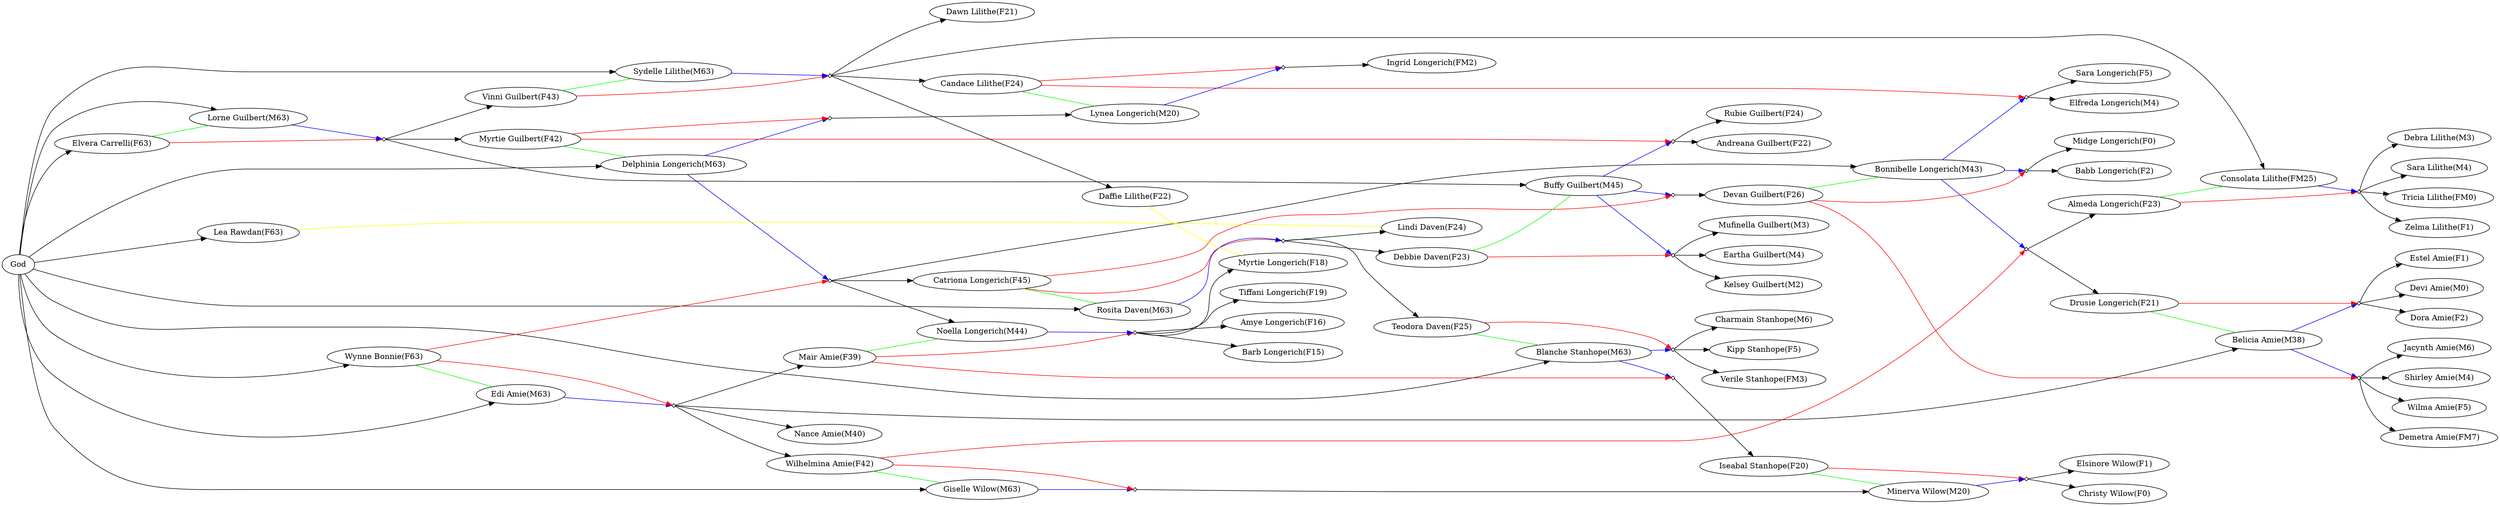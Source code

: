 digraph big{
rankdir = LR
"Almeda Longerich(F23)Consolata Lilithe(FM25)" -> "Debra Lilithe(M3)"
"Almeda Longerich(F23)" -> "Consolata Lilithe(FM25)" [dir=none,color="green"]
"Almeda Longerich(F23)Consolata Lilithe(FM25)" [label="",shape=diamond,height=.1,width=.1]"Almeda Longerich(F23)" -> "Almeda Longerich(F23)Consolata Lilithe(FM25)" [color="red"]
"Almeda Longerich(F23)Consolata Lilithe(FM25)" -> "Sara Lilithe(M4)"
"Almeda Longerich(F23)Consolata Lilithe(FM25)" -> "Tricia Lilithe(FM0)"
"Almeda Longerich(F23)Consolata Lilithe(FM25)" -> "Zelma Lilithe(F1)"
"Belicia Amie(M38)" -> "Devan Guilbert(F26)Belicia Amie(M38)" [color="blue"]
"Belicia Amie(M38)" -> "Drusie Longerich(F21)Belicia Amie(M38)" [color="blue"]
"Blanche Stanhope(M63)" -> "Mair Amie(F39)Blanche Stanhope(M63)" [color="blue"]
"Blanche Stanhope(M63)" -> "Teodora Daven(F25)Blanche Stanhope(M63)" [color="blue"]
"Bonnibelle Longerich(M43)" -> "Candace Lilithe(F24)Bonnibelle Longerich(M43)" [color="blue"]
"Bonnibelle Longerich(M43)" -> "Devan Guilbert(F26)Bonnibelle Longerich(M43)" [color="blue"]
"Bonnibelle Longerich(M43)" -> "Wilhelmina Amie(F42)Bonnibelle Longerich(M43)" [color="blue"]
"Buffy Guilbert(M45)" -> "Catriona Longerich(F45)Buffy Guilbert(M45)" [color="blue"]
"Buffy Guilbert(M45)" -> "Debbie Daven(F23)Buffy Guilbert(M45)" [color="blue"]
"Buffy Guilbert(M45)" -> "Myrtie Guilbert(F42)Buffy Guilbert(M45)" [color="blue"]
"Candace Lilithe(F24)Bonnibelle Longerich(M43)" -> "Elfreda Longerich(M4)"
"Candace Lilithe(F24)Bonnibelle Longerich(M43)" [label="",shape=diamond,height=.1,width=.1]"Candace Lilithe(F24)" -> "Candace Lilithe(F24)Bonnibelle Longerich(M43)" [color="red"]
"Candace Lilithe(F24)Bonnibelle Longerich(M43)" -> "Sara Longerich(F5)"
"Candace Lilithe(F24)" -> "Lynea Longerich(M20)" [dir=none,color="green"]
"Candace Lilithe(F24)Lynea Longerich(M20)" -> "Ingrid Longerich(FM2)"
"Candace Lilithe(F24)Lynea Longerich(M20)" [label="",shape=diamond,height=.1,width=.1]"Candace Lilithe(F24)" -> "Candace Lilithe(F24)Lynea Longerich(M20)" [color="red"]
"Catriona Longerich(F45)Buffy Guilbert(M45)" -> "Devan Guilbert(F26)"
"Catriona Longerich(F45)Buffy Guilbert(M45)" [label="",shape=diamond,height=.1,width=.1]"Catriona Longerich(F45)" -> "Catriona Longerich(F45)Buffy Guilbert(M45)" [color="red"]
"Catriona Longerich(F45)Rosita Daven(M63)" -> "Debbie Daven(F23)"
"Catriona Longerich(F45)" -> "Rosita Daven(M63)" [dir=none,color="green"]
"Catriona Longerich(F45)Rosita Daven(M63)" [label="",shape=diamond,height=.1,width=.1]"Catriona Longerich(F45)" -> "Catriona Longerich(F45)Rosita Daven(M63)" [color="red"]
"Catriona Longerich(F45)Rosita Daven(M63)" -> "Lindi Daven(F24)"
"Catriona Longerich(F45)Rosita Daven(M63)" -> "Teodora Daven(F25)"
"Consolata Lilithe(FM25)" -> "Almeda Longerich(F23)Consolata Lilithe(FM25)" [color="blue"]
"Daffie Lilithe(F22)" -> "Myrtie Longerich(F18)" [dir=none,color="yellow"]
"Debbie Daven(F23)" -> "Buffy Guilbert(M45)" [dir=none,color="green"]
"Debbie Daven(F23)Buffy Guilbert(M45)" -> "Eartha Guilbert(M4)"
"Debbie Daven(F23)Buffy Guilbert(M45)" -> "Kelsey Guilbert(M2)"
"Debbie Daven(F23)Buffy Guilbert(M45)" [label="",shape=diamond,height=.1,width=.1]"Debbie Daven(F23)" -> "Debbie Daven(F23)Buffy Guilbert(M45)" [color="red"]
"Debbie Daven(F23)Buffy Guilbert(M45)" -> "Mufinella Guilbert(M3)"
"Delphinia Longerich(M63)" -> "Myrtie Guilbert(F42)Delphinia Longerich(M63)" [color="blue"]
"Delphinia Longerich(M63)" -> "Wynne Bonnie(F63)Delphinia Longerich(M63)" [color="blue"]
"Devan Guilbert(F26)Belicia Amie(M38)" -> "Demetra Amie(FM7)"
"Devan Guilbert(F26)Belicia Amie(M38)" -> "Jacynth Amie(M6)"
"Devan Guilbert(F26)Belicia Amie(M38)" [label="",shape=diamond,height=.1,width=.1]"Devan Guilbert(F26)" -> "Devan Guilbert(F26)Belicia Amie(M38)" [color="red"]
"Devan Guilbert(F26)Belicia Amie(M38)" -> "Shirley Amie(M4)"
"Devan Guilbert(F26)Belicia Amie(M38)" -> "Wilma Amie(F5)"
"Devan Guilbert(F26)Bonnibelle Longerich(M43)" -> "Babb Longerich(F2)"
"Devan Guilbert(F26)" -> "Bonnibelle Longerich(M43)" [dir=none,color="green"]
"Devan Guilbert(F26)Bonnibelle Longerich(M43)" [label="",shape=diamond,height=.1,width=.1]"Devan Guilbert(F26)" -> "Devan Guilbert(F26)Bonnibelle Longerich(M43)" [color="red"]
"Devan Guilbert(F26)Bonnibelle Longerich(M43)" -> "Midge Longerich(F0)"
"Drusie Longerich(F21)Belicia Amie(M38)" -> "Devi Amie(M0)"
"Drusie Longerich(F21)" -> "Belicia Amie(M38)" [dir=none,color="green"]
"Drusie Longerich(F21)Belicia Amie(M38)" -> "Dora Amie(F2)"
"Drusie Longerich(F21)Belicia Amie(M38)" -> "Estel Amie(F1)"
"Drusie Longerich(F21)Belicia Amie(M38)" [label="",shape=diamond,height=.1,width=.1]"Drusie Longerich(F21)" -> "Drusie Longerich(F21)Belicia Amie(M38)" [color="red"]
"Edi Amie(M63)" -> "Wynne Bonnie(F63)Edi Amie(M63)" [color="blue"]
"Elvera Carrelli(F63)Lorne Guilbert(M63)" -> "Buffy Guilbert(M45)"
"Elvera Carrelli(F63)" -> "Lorne Guilbert(M63)" [dir=none,color="green"]
"Elvera Carrelli(F63)Lorne Guilbert(M63)" [label="",shape=diamond,height=.1,width=.1]"Elvera Carrelli(F63)" -> "Elvera Carrelli(F63)Lorne Guilbert(M63)" [color="red"]
"Elvera Carrelli(F63)Lorne Guilbert(M63)" -> "Myrtie Guilbert(F42)"
"Elvera Carrelli(F63)Lorne Guilbert(M63)" -> "Vinni Guilbert(F43)"
"Giselle Wilow(M63)" -> "Wilhelmina Amie(F42)Giselle Wilow(M63)" [color="blue"]
"God" -> "Blanche Stanhope(M63)"
"God" -> "Delphinia Longerich(M63)"
"God" -> "Edi Amie(M63)"
"God" -> "Elvera Carrelli(F63)"
"God" -> "Giselle Wilow(M63)"
"God" -> "Lea Rawdan(F63)"
"God" -> "Lorne Guilbert(M63)"
"God" -> "Rosita Daven(M63)"
"God" -> "Sydelle Lilithe(M63)"
"God" -> "Wynne Bonnie(F63)"
"Iseabal Stanhope(F20)Minerva Wilow(M20)" -> "Christy Wilow(F0)"
"Iseabal Stanhope(F20)" -> "Minerva Wilow(M20)" [dir=none,color="green"]
"Iseabal Stanhope(F20)Minerva Wilow(M20)" -> "Elsinore Wilow(F1)"
"Iseabal Stanhope(F20)Minerva Wilow(M20)" [label="",shape=diamond,height=.1,width=.1]"Iseabal Stanhope(F20)" -> "Iseabal Stanhope(F20)Minerva Wilow(M20)" [color="red"]
"Lea Rawdan(F63)" -> "Lindi Daven(F24)" [dir=none,color="yellow"]
"Lorne Guilbert(M63)" -> "Elvera Carrelli(F63)Lorne Guilbert(M63)" [color="blue"]
"Lynea Longerich(M20)" -> "Candace Lilithe(F24)Lynea Longerich(M20)" [color="blue"]
"Mair Amie(F39)Blanche Stanhope(M63)" -> "Iseabal Stanhope(F20)"
"Mair Amie(F39)Blanche Stanhope(M63)" [label="",shape=diamond,height=.1,width=.1]"Mair Amie(F39)" -> "Mair Amie(F39)Blanche Stanhope(M63)" [color="red"]
"Mair Amie(F39)Noella Longerich(M44)" -> "Amye Longerich(F16)"
"Mair Amie(F39)Noella Longerich(M44)" -> "Barb Longerich(F15)"
"Mair Amie(F39)" -> "Noella Longerich(M44)" [dir=none,color="green"]
"Mair Amie(F39)Noella Longerich(M44)" [label="",shape=diamond,height=.1,width=.1]"Mair Amie(F39)" -> "Mair Amie(F39)Noella Longerich(M44)" [color="red"]
"Mair Amie(F39)Noella Longerich(M44)" -> "Myrtie Longerich(F18)"
"Mair Amie(F39)Noella Longerich(M44)" -> "Tiffani Longerich(F19)"
"Minerva Wilow(M20)" -> "Iseabal Stanhope(F20)Minerva Wilow(M20)" [color="blue"]
"Myrtie Guilbert(F42)Buffy Guilbert(M45)" -> "Andreana Guilbert(F22)"
"Myrtie Guilbert(F42)Buffy Guilbert(M45)" [label="",shape=diamond,height=.1,width=.1]"Myrtie Guilbert(F42)" -> "Myrtie Guilbert(F42)Buffy Guilbert(M45)" [color="red"]
"Myrtie Guilbert(F42)Buffy Guilbert(M45)" -> "Rubie Guilbert(F24)"
"Myrtie Guilbert(F42)" -> "Delphinia Longerich(M63)" [dir=none,color="green"]
"Myrtie Guilbert(F42)Delphinia Longerich(M63)" [label="",shape=diamond,height=.1,width=.1]"Myrtie Guilbert(F42)" -> "Myrtie Guilbert(F42)Delphinia Longerich(M63)" [color="red"]
"Myrtie Guilbert(F42)Delphinia Longerich(M63)" -> "Lynea Longerich(M20)"
"Noella Longerich(M44)" -> "Mair Amie(F39)Noella Longerich(M44)" [color="blue"]
"Rosita Daven(M63)" -> "Catriona Longerich(F45)Rosita Daven(M63)" [color="blue"]
"Sydelle Lilithe(M63)" -> "Vinni Guilbert(F43)Sydelle Lilithe(M63)" [color="blue"]
"Teodora Daven(F25)Blanche Stanhope(M63)" -> "Charmain Stanhope(M6)"
"Teodora Daven(F25)" -> "Blanche Stanhope(M63)" [dir=none,color="green"]
"Teodora Daven(F25)Blanche Stanhope(M63)" -> "Kipp Stanhope(F5)"
"Teodora Daven(F25)Blanche Stanhope(M63)" [label="",shape=diamond,height=.1,width=.1]"Teodora Daven(F25)" -> "Teodora Daven(F25)Blanche Stanhope(M63)" [color="red"]
"Teodora Daven(F25)Blanche Stanhope(M63)" -> "Verile Stanhope(FM3)"
"Vinni Guilbert(F43)Sydelle Lilithe(M63)" -> "Candace Lilithe(F24)"
"Vinni Guilbert(F43)Sydelle Lilithe(M63)" -> "Consolata Lilithe(FM25)"
"Vinni Guilbert(F43)Sydelle Lilithe(M63)" -> "Daffie Lilithe(F22)"
"Vinni Guilbert(F43)Sydelle Lilithe(M63)" -> "Dawn Lilithe(F21)"
"Vinni Guilbert(F43)" -> "Sydelle Lilithe(M63)" [dir=none,color="green"]
"Vinni Guilbert(F43)Sydelle Lilithe(M63)" [label="",shape=diamond,height=.1,width=.1]"Vinni Guilbert(F43)" -> "Vinni Guilbert(F43)Sydelle Lilithe(M63)" [color="red"]
"Wilhelmina Amie(F42)Bonnibelle Longerich(M43)" -> "Almeda Longerich(F23)"
"Wilhelmina Amie(F42)Bonnibelle Longerich(M43)" -> "Drusie Longerich(F21)"
"Wilhelmina Amie(F42)Bonnibelle Longerich(M43)" [label="",shape=diamond,height=.1,width=.1]"Wilhelmina Amie(F42)" -> "Wilhelmina Amie(F42)Bonnibelle Longerich(M43)" [color="red"]
"Wilhelmina Amie(F42)" -> "Giselle Wilow(M63)" [dir=none,color="green"]
"Wilhelmina Amie(F42)Giselle Wilow(M63)" [label="",shape=diamond,height=.1,width=.1]"Wilhelmina Amie(F42)" -> "Wilhelmina Amie(F42)Giselle Wilow(M63)" [color="red"]
"Wilhelmina Amie(F42)Giselle Wilow(M63)" -> "Minerva Wilow(M20)"
"Wynne Bonnie(F63)Delphinia Longerich(M63)" -> "Bonnibelle Longerich(M43)"
"Wynne Bonnie(F63)Delphinia Longerich(M63)" -> "Catriona Longerich(F45)"
"Wynne Bonnie(F63)Delphinia Longerich(M63)" [label="",shape=diamond,height=.1,width=.1]"Wynne Bonnie(F63)" -> "Wynne Bonnie(F63)Delphinia Longerich(M63)" [color="red"]
"Wynne Bonnie(F63)Delphinia Longerich(M63)" -> "Noella Longerich(M44)"
"Wynne Bonnie(F63)Edi Amie(M63)" -> "Belicia Amie(M38)"
"Wynne Bonnie(F63)" -> "Edi Amie(M63)" [dir=none,color="green"]
"Wynne Bonnie(F63)Edi Amie(M63)" [label="",shape=diamond,height=.1,width=.1]"Wynne Bonnie(F63)" -> "Wynne Bonnie(F63)Edi Amie(M63)" [color="red"]
"Wynne Bonnie(F63)Edi Amie(M63)" -> "Mair Amie(F39)"
"Wynne Bonnie(F63)Edi Amie(M63)" -> "Nance Amie(M40)"
"Wynne Bonnie(F63)Edi Amie(M63)" -> "Wilhelmina Amie(F42)"
}

